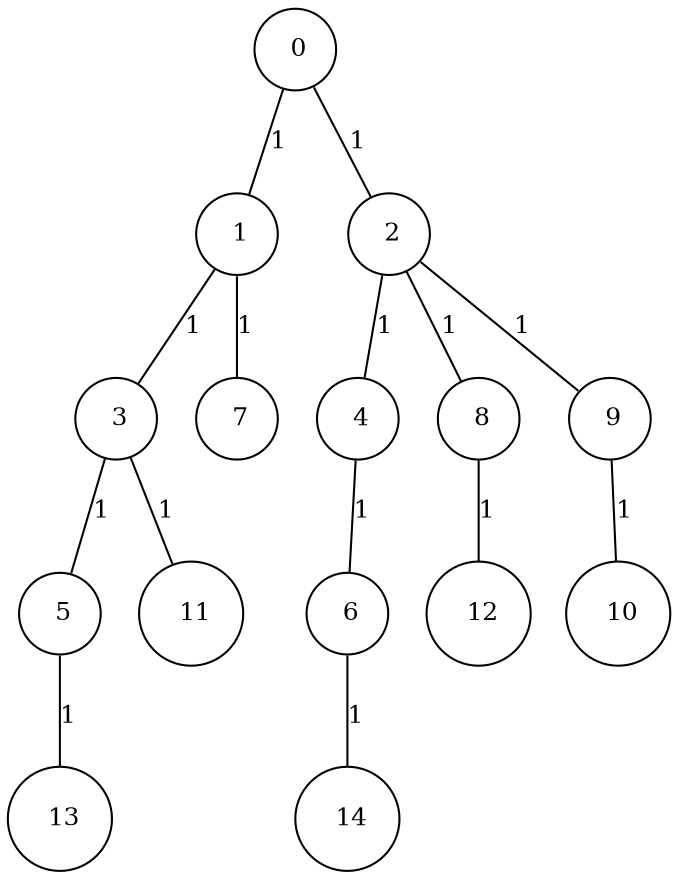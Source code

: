 graph G {
size="8.5,11;"
ratio = "expand;"
fixedsize="true;"
overlap="scale;"
node[shape=circle,width=.12,hight=.12,fontsize=12]
edge[fontsize=12]

0[label=" 0" color=black, pos="2.6217784,2.3472191!"];
1[label=" 1" color=black, pos="2.0551671,2.2178106!"];
2[label=" 2" color=black, pos="1.3447368,0.3835886!"];
3[label=" 3" color=black, pos="1.5008685,0.26703077!"];
4[label=" 4" color=black, pos="0.93542345,1.6432084!"];
5[label=" 5" color=black, pos="2.8040535,1.2557528!"];
6[label=" 6" color=black, pos="1.9803448,0.19891667!"];
7[label=" 7" color=black, pos="1.3239636,2.9850285!"];
8[label=" 8" color=black, pos="1.8616274,0.41610806!"];
9[label=" 9" color=black, pos="0.18972965,2.1339872!"];
10[label=" 10" color=black, pos="1.2741535,2.2218023!"];
11[label=" 11" color=black, pos="2.5654699,0.99083012!"];
12[label=" 12" color=black, pos="0.82780418,0.83664307!"];
13[label=" 13" color=black, pos="0.37305331,2.7188021!"];
14[label=" 14" color=black, pos="1.2537044,1.0343257!"];
0--1[label="1"]
0--2[label="1"]
1--3[label="1"]
1--7[label="1"]
2--4[label="1"]
2--8[label="1"]
2--9[label="1"]
3--5[label="1"]
3--11[label="1"]
4--6[label="1"]
5--13[label="1"]
6--14[label="1"]
8--12[label="1"]
9--10[label="1"]

}
